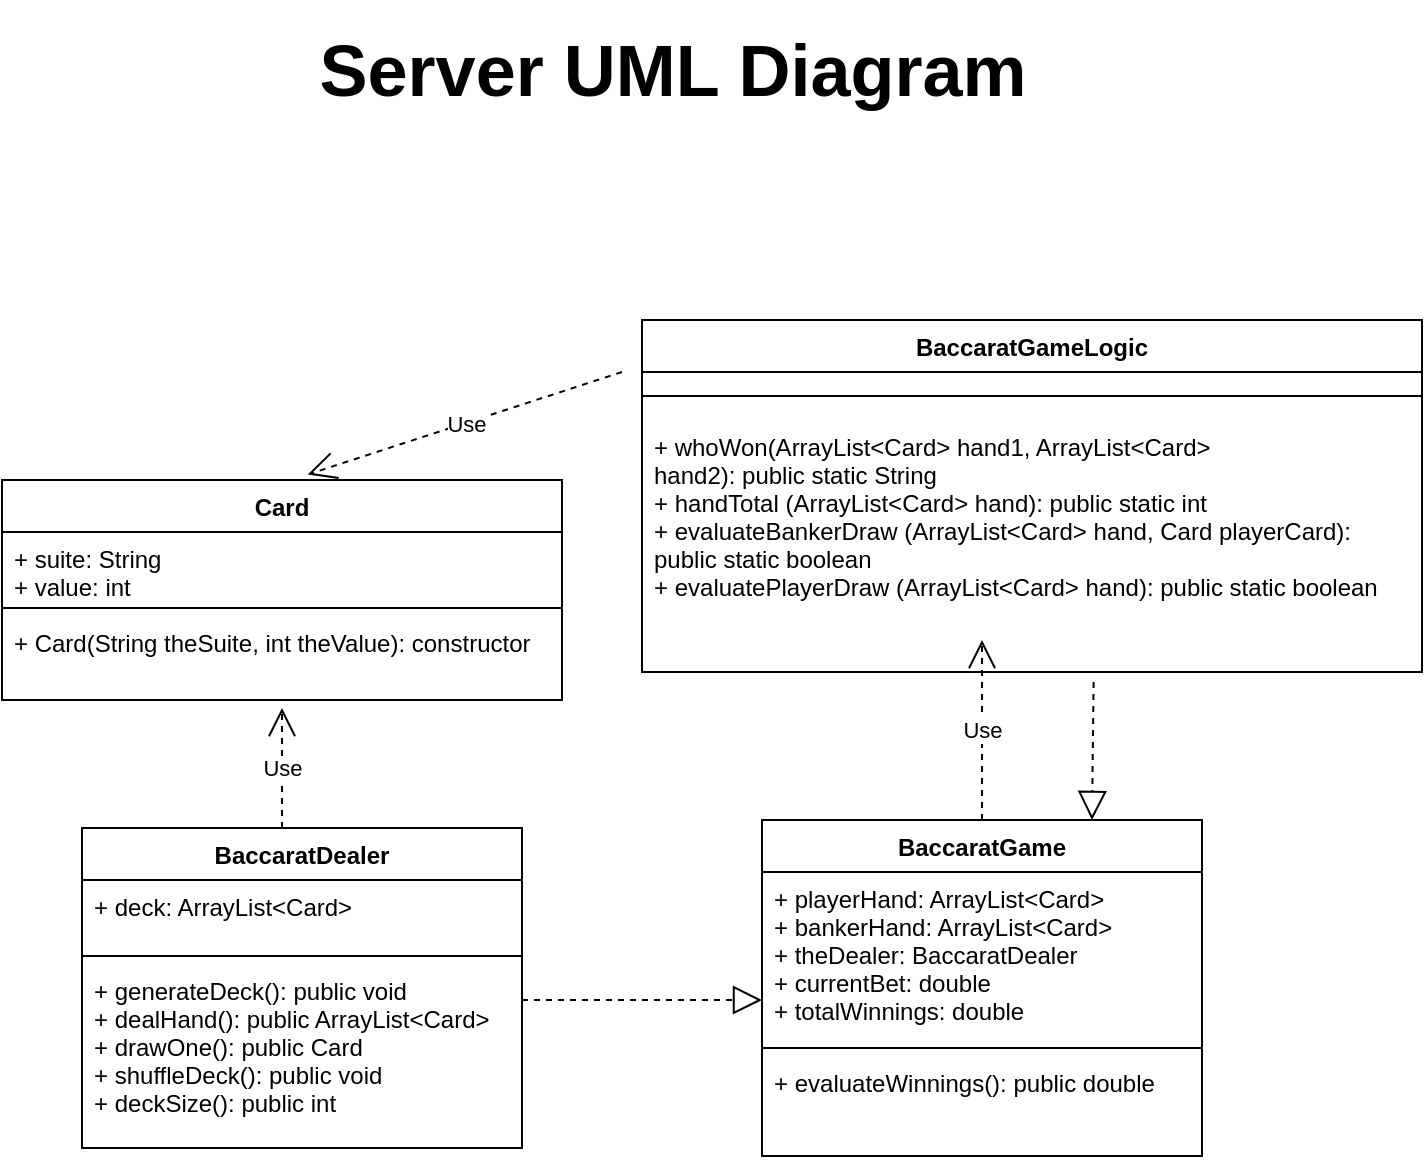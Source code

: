 <mxfile version="15.7.0" type="github" pages="3">
  <diagram id="iCsR_CdoxigqwUeFAkIc" name="Server UML Diagram">
    <mxGraphModel dx="1892" dy="1100" grid="1" gridSize="10" guides="1" tooltips="1" connect="1" arrows="1" fold="1" page="1" pageScale="1" pageWidth="850" pageHeight="1100" math="0" shadow="0">
      <root>
        <mxCell id="0" />
        <mxCell id="1" parent="0" />
        <mxCell id="4a9U-WU0iI5Y7Coj8OM2-5" value="BaccaratGame" style="swimlane;fontStyle=1;align=center;verticalAlign=top;childLayout=stackLayout;horizontal=1;startSize=26;horizontalStack=0;resizeParent=1;resizeParentMax=0;resizeLast=0;collapsible=1;marginBottom=0;" parent="1" vertex="1">
          <mxGeometry x="470" y="520" width="220" height="168" as="geometry" />
        </mxCell>
        <mxCell id="4a9U-WU0iI5Y7Coj8OM2-6" value="+ playerHand: ArrayList&lt;Card&gt;&#xa;+ bankerHand: ArrayList&lt;Card&gt;&#xa;+ theDealer: BaccaratDealer&#xa;+ currentBet: double &#xa;+ totalWinnings: double&#xa;" style="text;strokeColor=none;fillColor=none;align=left;verticalAlign=top;spacingLeft=4;spacingRight=4;overflow=hidden;rotatable=0;points=[[0,0.5],[1,0.5]];portConstraint=eastwest;" parent="4a9U-WU0iI5Y7Coj8OM2-5" vertex="1">
          <mxGeometry y="26" width="220" height="84" as="geometry" />
        </mxCell>
        <mxCell id="4a9U-WU0iI5Y7Coj8OM2-7" value="" style="line;strokeWidth=1;fillColor=none;align=left;verticalAlign=middle;spacingTop=-1;spacingLeft=3;spacingRight=3;rotatable=0;labelPosition=right;points=[];portConstraint=eastwest;" parent="4a9U-WU0iI5Y7Coj8OM2-5" vertex="1">
          <mxGeometry y="110" width="220" height="8" as="geometry" />
        </mxCell>
        <mxCell id="4a9U-WU0iI5Y7Coj8OM2-8" value="+ evaluateWinnings(): public double" style="text;strokeColor=none;fillColor=none;align=left;verticalAlign=top;spacingLeft=4;spacingRight=4;overflow=hidden;rotatable=0;points=[[0,0.5],[1,0.5]];portConstraint=eastwest;" parent="4a9U-WU0iI5Y7Coj8OM2-5" vertex="1">
          <mxGeometry y="118" width="220" height="50" as="geometry" />
        </mxCell>
        <mxCell id="4a9U-WU0iI5Y7Coj8OM2-9" value="BaccaratGameLogic" style="swimlane;fontStyle=1;align=center;verticalAlign=top;childLayout=stackLayout;horizontal=1;startSize=26;horizontalStack=0;resizeParent=1;resizeParentMax=0;resizeLast=0;collapsible=1;marginBottom=0;" parent="1" vertex="1">
          <mxGeometry x="410" y="270" width="390" height="176" as="geometry" />
        </mxCell>
        <mxCell id="4a9U-WU0iI5Y7Coj8OM2-31" value="Use" style="endArrow=open;endSize=12;dashed=1;html=1;rounded=0;entryX=0.546;entryY=-0.025;entryDx=0;entryDy=0;entryPerimeter=0;" parent="4a9U-WU0iI5Y7Coj8OM2-9" target="4a9U-WU0iI5Y7Coj8OM2-17" edge="1">
          <mxGeometry width="160" relative="1" as="geometry">
            <mxPoint x="-10" y="26" as="sourcePoint" />
            <mxPoint x="150" y="26" as="targetPoint" />
          </mxGeometry>
        </mxCell>
        <mxCell id="4a9U-WU0iI5Y7Coj8OM2-11" value="" style="line;strokeWidth=1;fillColor=none;align=left;verticalAlign=middle;spacingTop=-1;spacingLeft=3;spacingRight=3;rotatable=0;labelPosition=right;points=[];portConstraint=eastwest;" parent="4a9U-WU0iI5Y7Coj8OM2-9" vertex="1">
          <mxGeometry y="26" width="390" height="24" as="geometry" />
        </mxCell>
        <mxCell id="4a9U-WU0iI5Y7Coj8OM2-12" value="+ whoWon(ArrayList&lt;Card&gt; hand1, ArrayList&lt;Card&gt;&#xa;hand2): public static String&#xa;+ handTotal (ArrayList&lt;Card&gt; hand): public static int &#xa;+ evaluateBankerDraw (ArrayList&lt;Card&gt; hand, Card playerCard): &#xa;public static boolean &#xa;+ evaluatePlayerDraw (ArrayList&lt;Card&gt; hand): public static boolean" style="text;strokeColor=none;fillColor=none;align=left;verticalAlign=top;spacingLeft=4;spacingRight=4;overflow=hidden;rotatable=0;points=[[0,0.5],[1,0.5]];portConstraint=eastwest;" parent="4a9U-WU0iI5Y7Coj8OM2-9" vertex="1">
          <mxGeometry y="50" width="390" height="126" as="geometry" />
        </mxCell>
        <mxCell id="4a9U-WU0iI5Y7Coj8OM2-13" value="BaccaratDealer" style="swimlane;fontStyle=1;align=center;verticalAlign=top;childLayout=stackLayout;horizontal=1;startSize=26;horizontalStack=0;resizeParent=1;resizeParentMax=0;resizeLast=0;collapsible=1;marginBottom=0;" parent="1" vertex="1">
          <mxGeometry x="130" y="524" width="220" height="160" as="geometry" />
        </mxCell>
        <mxCell id="4a9U-WU0iI5Y7Coj8OM2-29" value="Use" style="endArrow=open;endSize=12;dashed=1;html=1;rounded=0;entryX=0.5;entryY=1.095;entryDx=0;entryDy=0;entryPerimeter=0;" parent="4a9U-WU0iI5Y7Coj8OM2-13" target="4a9U-WU0iI5Y7Coj8OM2-20" edge="1">
          <mxGeometry width="160" relative="1" as="geometry">
            <mxPoint x="100" as="sourcePoint" />
            <mxPoint x="260" as="targetPoint" />
          </mxGeometry>
        </mxCell>
        <mxCell id="4a9U-WU0iI5Y7Coj8OM2-14" value="+ deck: ArrayList&lt;Card&gt;" style="text;strokeColor=none;fillColor=none;align=left;verticalAlign=top;spacingLeft=4;spacingRight=4;overflow=hidden;rotatable=0;points=[[0,0.5],[1,0.5]];portConstraint=eastwest;" parent="4a9U-WU0iI5Y7Coj8OM2-13" vertex="1">
          <mxGeometry y="26" width="220" height="34" as="geometry" />
        </mxCell>
        <mxCell id="4a9U-WU0iI5Y7Coj8OM2-15" value="" style="line;strokeWidth=1;fillColor=none;align=left;verticalAlign=middle;spacingTop=-1;spacingLeft=3;spacingRight=3;rotatable=0;labelPosition=right;points=[];portConstraint=eastwest;" parent="4a9U-WU0iI5Y7Coj8OM2-13" vertex="1">
          <mxGeometry y="60" width="220" height="8" as="geometry" />
        </mxCell>
        <mxCell id="4a9U-WU0iI5Y7Coj8OM2-16" value="+ generateDeck(): public void &#xa;+ dealHand(): public ArrayList&lt;Card&gt;&#xa;+ drawOne(): public Card&#xa;+ shuffleDeck(): public void &#xa;+ deckSize(): public int " style="text;strokeColor=none;fillColor=none;align=left;verticalAlign=top;spacingLeft=4;spacingRight=4;overflow=hidden;rotatable=0;points=[[0,0.5],[1,0.5]];portConstraint=eastwest;" parent="4a9U-WU0iI5Y7Coj8OM2-13" vertex="1">
          <mxGeometry y="68" width="220" height="92" as="geometry" />
        </mxCell>
        <mxCell id="4a9U-WU0iI5Y7Coj8OM2-17" value="Card" style="swimlane;fontStyle=1;align=center;verticalAlign=top;childLayout=stackLayout;horizontal=1;startSize=26;horizontalStack=0;resizeParent=1;resizeParentMax=0;resizeLast=0;collapsible=1;marginBottom=0;" parent="1" vertex="1">
          <mxGeometry x="90" y="350" width="280" height="110" as="geometry" />
        </mxCell>
        <mxCell id="4a9U-WU0iI5Y7Coj8OM2-18" value="+ suite: String &#xa;+ value: int " style="text;strokeColor=none;fillColor=none;align=left;verticalAlign=top;spacingLeft=4;spacingRight=4;overflow=hidden;rotatable=0;points=[[0,0.5],[1,0.5]];portConstraint=eastwest;" parent="4a9U-WU0iI5Y7Coj8OM2-17" vertex="1">
          <mxGeometry y="26" width="280" height="34" as="geometry" />
        </mxCell>
        <mxCell id="4a9U-WU0iI5Y7Coj8OM2-19" value="" style="line;strokeWidth=1;fillColor=none;align=left;verticalAlign=middle;spacingTop=-1;spacingLeft=3;spacingRight=3;rotatable=0;labelPosition=right;points=[];portConstraint=eastwest;" parent="4a9U-WU0iI5Y7Coj8OM2-17" vertex="1">
          <mxGeometry y="60" width="280" height="8" as="geometry" />
        </mxCell>
        <mxCell id="4a9U-WU0iI5Y7Coj8OM2-20" value="+ Card(String theSuite, int theValue): constructor&#xa;" style="text;strokeColor=none;fillColor=none;align=left;verticalAlign=top;spacingLeft=4;spacingRight=4;overflow=hidden;rotatable=0;points=[[0,0.5],[1,0.5]];portConstraint=eastwest;" parent="4a9U-WU0iI5Y7Coj8OM2-17" vertex="1">
          <mxGeometry y="68" width="280" height="42" as="geometry" />
        </mxCell>
        <mxCell id="4a9U-WU0iI5Y7Coj8OM2-21" value="Use" style="endArrow=open;endSize=12;dashed=1;html=1;rounded=0;exitX=0.5;exitY=0;exitDx=0;exitDy=0;" parent="1" source="4a9U-WU0iI5Y7Coj8OM2-5" edge="1">
          <mxGeometry width="160" relative="1" as="geometry">
            <mxPoint x="510" y="500" as="sourcePoint" />
            <mxPoint x="580" y="430" as="targetPoint" />
          </mxGeometry>
        </mxCell>
        <mxCell id="4a9U-WU0iI5Y7Coj8OM2-28" value="" style="endArrow=block;dashed=1;endFill=0;endSize=12;html=1;rounded=0;" parent="1" edge="1">
          <mxGeometry width="160" relative="1" as="geometry">
            <mxPoint x="350" y="610" as="sourcePoint" />
            <mxPoint x="470" y="610" as="targetPoint" />
          </mxGeometry>
        </mxCell>
        <mxCell id="4a9U-WU0iI5Y7Coj8OM2-30" value="" style="endArrow=block;dashed=1;endFill=0;endSize=12;html=1;rounded=0;exitX=0.579;exitY=1.04;exitDx=0;exitDy=0;exitPerimeter=0;entryX=0.75;entryY=0;entryDx=0;entryDy=0;" parent="1" source="4a9U-WU0iI5Y7Coj8OM2-12" target="4a9U-WU0iI5Y7Coj8OM2-5" edge="1">
          <mxGeometry width="160" relative="1" as="geometry">
            <mxPoint x="520" y="510" as="sourcePoint" />
            <mxPoint x="636" y="510" as="targetPoint" />
          </mxGeometry>
        </mxCell>
        <mxCell id="pmx6w-X1Y5QTXCpeYIxl-1" value="&lt;font style=&quot;font-size: 36px&quot;&gt;Server UML Diagram&lt;/font&gt;" style="text;strokeColor=none;fillColor=none;html=1;fontSize=24;fontStyle=1;verticalAlign=middle;align=center;" vertex="1" parent="1">
          <mxGeometry x="315" y="110" width="220" height="70" as="geometry" />
        </mxCell>
      </root>
    </mxGraphModel>
  </diagram>
  <diagram id="OC684Z58dfQ8_XJj_3_0" name="Client UML Diagram">
    <mxGraphModel dx="946" dy="550" grid="1" gridSize="10" guides="1" tooltips="1" connect="1" arrows="1" fold="1" page="1" pageScale="1" pageWidth="850" pageHeight="1100" math="0" shadow="0">
      <root>
        <mxCell id="oPg8867OzfuqyguofIma-0" />
        <mxCell id="oPg8867OzfuqyguofIma-1" parent="oPg8867OzfuqyguofIma-0" />
        <mxCell id="0IyHmp6XAa4bjyS2euzH-0" value="&lt;p style=&quot;margin: 0px ; margin-top: 4px ; text-align: center&quot;&gt;&lt;i&gt;&amp;lt;&amp;lt;Interface&amp;gt;&amp;gt;&lt;/i&gt;&lt;br&gt;&lt;b&gt;Serializable&lt;/b&gt;&lt;/p&gt;&lt;hr size=&quot;1&quot;&gt;&lt;p style=&quot;margin: 0px ; margin-left: 4px&quot;&gt;&lt;br&gt;&lt;/p&gt;&lt;hr size=&quot;1&quot;&gt;&lt;p style=&quot;margin: 0px ; margin-left: 4px&quot;&gt;&lt;br&gt;&lt;/p&gt;" style="verticalAlign=top;align=left;overflow=fill;fontSize=12;fontFamily=Helvetica;html=1;" vertex="1" parent="oPg8867OzfuqyguofIma-1">
          <mxGeometry x="480" y="760" width="190" height="60" as="geometry" />
        </mxCell>
        <mxCell id="0IyHmp6XAa4bjyS2euzH-3" value="" style="endArrow=block;dashed=1;endFill=0;endSize=12;html=1;rounded=0;" edge="1" parent="oPg8867OzfuqyguofIma-1">
          <mxGeometry width="160" relative="1" as="geometry">
            <mxPoint x="360" y="789.5" as="sourcePoint" />
            <mxPoint x="480" y="790" as="targetPoint" />
          </mxGeometry>
        </mxCell>
        <mxCell id="IvxxioDr8btIqRhFtRrR-0" value="BaccaratInfo" style="swimlane;fontStyle=1;align=center;verticalAlign=top;childLayout=stackLayout;horizontal=1;startSize=26;horizontalStack=0;resizeParent=1;resizeParentMax=0;resizeLast=0;collapsible=1;marginBottom=0;" vertex="1" parent="oPg8867OzfuqyguofIma-1">
          <mxGeometry x="140" y="745" width="220" height="90" as="geometry" />
        </mxCell>
        <mxCell id="IvxxioDr8btIqRhFtRrR-3" value="" style="line;strokeWidth=1;fillColor=none;align=left;verticalAlign=middle;spacingTop=-1;spacingLeft=3;spacingRight=3;rotatable=0;labelPosition=right;points=[];portConstraint=eastwest;" vertex="1" parent="IvxxioDr8btIqRhFtRrR-0">
          <mxGeometry y="26" width="220" height="24" as="geometry" />
        </mxCell>
        <mxCell id="IvxxioDr8btIqRhFtRrR-4" value="+ setBetOn: public string  " style="text;strokeColor=none;fillColor=none;align=left;verticalAlign=top;spacingLeft=4;spacingRight=4;overflow=hidden;rotatable=0;points=[[0,0.5],[1,0.5]];portConstraint=eastwest;" vertex="1" parent="IvxxioDr8btIqRhFtRrR-0">
          <mxGeometry y="50" width="220" height="40" as="geometry" />
        </mxCell>
        <mxCell id="wtnxFb0Ht04isCcu3gVi-0" value="&lt;font style=&quot;font-size: 36px&quot;&gt;Client UML Diagram&lt;/font&gt;" style="text;strokeColor=none;fillColor=none;html=1;fontSize=24;fontStyle=1;verticalAlign=middle;align=center;" vertex="1" parent="oPg8867OzfuqyguofIma-1">
          <mxGeometry x="315" y="490" width="220" height="70" as="geometry" />
        </mxCell>
      </root>
    </mxGraphModel>
  </diagram>
  <diagram id="CT1m77pq0zXfNrRqhKED" name="Client Wireframe">
    <mxGraphModel dx="1577" dy="917" grid="1" gridSize="10" guides="1" tooltips="1" connect="1" arrows="1" fold="1" page="1" pageScale="1" pageWidth="850" pageHeight="1100" math="0" shadow="0">
      <root>
        <mxCell id="RWVcYVp_fBFJSYoEF-UK-0" />
        <mxCell id="RWVcYVp_fBFJSYoEF-UK-1" parent="RWVcYVp_fBFJSYoEF-UK-0" />
        <mxCell id="9T0DZEzoygLwlel3mVKB-0" value="Intro Scene" style="swimlane;" parent="RWVcYVp_fBFJSYoEF-UK-1" vertex="1">
          <mxGeometry x="200" y="620" width="520" height="690" as="geometry" />
        </mxCell>
        <mxCell id="9T0DZEzoygLwlel3mVKB-6" value="&lt;font style=&quot;font-size: 25px&quot;&gt;&lt;b&gt;Welcome to Baccarat!&lt;/b&gt;&lt;/font&gt;" style="rounded=1;whiteSpace=wrap;html=1;" parent="9T0DZEzoygLwlel3mVKB-0" vertex="1">
          <mxGeometry x="70" y="130" width="390" height="100" as="geometry" />
        </mxCell>
        <mxCell id="Acb2LCIVxRlWv7irZKGu-1" value="" style="rounded=0;whiteSpace=wrap;html=1;" vertex="1" parent="9T0DZEzoygLwlel3mVKB-0">
          <mxGeometry x="160" y="280" width="210" height="40" as="geometry" />
        </mxCell>
        <mxCell id="Acb2LCIVxRlWv7irZKGu-2" value="enter port number here&amp;nbsp;" style="text;html=1;strokeColor=none;fillColor=none;align=center;verticalAlign=middle;whiteSpace=wrap;rounded=0;" vertex="1" parent="9T0DZEzoygLwlel3mVKB-0">
          <mxGeometry x="185" y="285" width="160" height="30" as="geometry" />
        </mxCell>
        <mxCell id="Acb2LCIVxRlWv7irZKGu-5" value="" style="rounded=0;whiteSpace=wrap;html=1;" vertex="1" parent="9T0DZEzoygLwlel3mVKB-0">
          <mxGeometry x="160" y="330" width="210" height="40" as="geometry" />
        </mxCell>
        <mxCell id="Acb2LCIVxRlWv7irZKGu-6" value="enter IP address here&amp;nbsp;" style="text;html=1;strokeColor=none;fillColor=none;align=center;verticalAlign=middle;whiteSpace=wrap;rounded=0;" vertex="1" parent="9T0DZEzoygLwlel3mVKB-0">
          <mxGeometry x="180" y="335" width="160" height="30" as="geometry" />
        </mxCell>
        <mxCell id="Acb2LCIVxRlWv7irZKGu-7" value="" style="rounded=1;whiteSpace=wrap;html=1;fillColor=#FFF4C3;" vertex="1" parent="9T0DZEzoygLwlel3mVKB-0">
          <mxGeometry x="160" y="400" width="210" height="40" as="geometry" />
        </mxCell>
        <mxCell id="Acb2LCIVxRlWv7irZKGu-0" value="Connect to Server" style="text;html=1;strokeColor=none;fillColor=none;align=center;verticalAlign=middle;whiteSpace=wrap;rounded=0;" vertex="1" parent="9T0DZEzoygLwlel3mVKB-0">
          <mxGeometry x="205" y="405" width="120" height="30" as="geometry" />
        </mxCell>
        <mxCell id="1uVGcpjj7upnIgS1fv5H-1" value="on click, connect to server + move to game play screen&lt;br&gt;" style="text;html=1;strokeColor=none;fillColor=none;align=center;verticalAlign=middle;whiteSpace=wrap;rounded=0;" vertex="1" parent="9T0DZEzoygLwlel3mVKB-0">
          <mxGeometry x="390" y="435" width="100" height="30" as="geometry" />
        </mxCell>
        <mxCell id="v5XmzHUVLappD_w8zOyM-1" value="set prompt text for text boxes&amp;nbsp;" style="text;html=1;strokeColor=none;fillColor=none;align=center;verticalAlign=middle;whiteSpace=wrap;rounded=0;" vertex="1" parent="9T0DZEzoygLwlel3mVKB-0">
          <mxGeometry x="380" y="315" width="100" height="30" as="geometry" />
        </mxCell>
        <mxCell id="v5XmzHUVLappD_w8zOyM-2" value="" style="endArrow=classic;html=1;rounded=0;entryX=0.2;entryY=0.833;entryDx=0;entryDy=0;entryPerimeter=0;" edge="1" parent="9T0DZEzoygLwlel3mVKB-0" source="Acb2LCIVxRlWv7irZKGu-5" target="v5XmzHUVLappD_w8zOyM-1">
          <mxGeometry width="50" height="50" relative="1" as="geometry">
            <mxPoint x="350" y="420" as="sourcePoint" />
            <mxPoint x="400" y="350" as="targetPoint" />
          </mxGeometry>
        </mxCell>
        <mxCell id="9T0DZEzoygLwlel3mVKB-1" value="Game Scene" style="swimlane;" parent="RWVcYVp_fBFJSYoEF-UK-1" vertex="1">
          <mxGeometry x="1090" y="620" width="690" height="700" as="geometry" />
        </mxCell>
        <mxCell id="Acb2LCIVxRlWv7irZKGu-29" value="" style="rounded=1;whiteSpace=wrap;html=1;fillColor=#FFF4C3;" vertex="1" parent="9T0DZEzoygLwlel3mVKB-1">
          <mxGeometry x="487" y="608" width="80" height="40" as="geometry" />
        </mxCell>
        <mxCell id="Acb2LCIVxRlWv7irZKGu-12" value="" style="shape=process;whiteSpace=wrap;html=1;backgroundOutline=1;fillColor=#97D077;" vertex="1" parent="9T0DZEzoygLwlel3mVKB-1">
          <mxGeometry x="75" y="145" width="540" height="160" as="geometry" />
        </mxCell>
        <mxCell id="Acb2LCIVxRlWv7irZKGu-15" value="" style="verticalLabelPosition=bottom;verticalAlign=top;html=1;shape=mxgraph.basic.rect;fillColor2=none;strokeWidth=1;size=20;indent=5;fillColor=#FFFFFF;rotation=90;" vertex="1" parent="9T0DZEzoygLwlel3mVKB-1">
          <mxGeometry x="160" y="185" width="120" height="80" as="geometry" />
        </mxCell>
        <mxCell id="Acb2LCIVxRlWv7irZKGu-16" value="" style="shape=process;whiteSpace=wrap;html=1;backgroundOutline=1;fillColor=#97D077;" vertex="1" parent="9T0DZEzoygLwlel3mVKB-1">
          <mxGeometry x="75" y="365" width="540" height="160" as="geometry" />
        </mxCell>
        <mxCell id="Acb2LCIVxRlWv7irZKGu-17" value="" style="verticalLabelPosition=bottom;verticalAlign=top;html=1;shape=mxgraph.basic.rect;fillColor2=none;strokeWidth=1;size=20;indent=5;fillColor=#FFFFFF;rotation=90;" vertex="1" parent="9T0DZEzoygLwlel3mVKB-1">
          <mxGeometry x="260" y="185" width="120" height="80" as="geometry" />
        </mxCell>
        <mxCell id="Acb2LCIVxRlWv7irZKGu-18" value="" style="verticalLabelPosition=bottom;verticalAlign=top;html=1;shape=mxgraph.basic.rect;fillColor2=none;strokeWidth=1;size=20;indent=5;fillColor=#FFFFFF;rotation=90;" vertex="1" parent="9T0DZEzoygLwlel3mVKB-1">
          <mxGeometry x="160" y="405" width="120" height="80" as="geometry" />
        </mxCell>
        <mxCell id="Acb2LCIVxRlWv7irZKGu-19" value="" style="verticalLabelPosition=bottom;verticalAlign=top;html=1;shape=mxgraph.basic.rect;fillColor2=none;strokeWidth=1;size=20;indent=5;fillColor=#FFFFFF;rotation=90;" vertex="1" parent="9T0DZEzoygLwlel3mVKB-1">
          <mxGeometry x="260" y="405" width="120" height="80" as="geometry" />
        </mxCell>
        <mxCell id="Acb2LCIVxRlWv7irZKGu-20" value="" style="verticalLabelPosition=bottom;verticalAlign=top;html=1;shape=mxgraph.basic.rect;fillColor2=none;strokeWidth=1;size=20;indent=5;fillColor=#FFFFFF;rotation=90;" vertex="1" parent="9T0DZEzoygLwlel3mVKB-1">
          <mxGeometry x="360" y="185" width="120" height="80" as="geometry" />
        </mxCell>
        <mxCell id="Acb2LCIVxRlWv7irZKGu-21" value="Player" style="text;strokeColor=none;fillColor=none;html=1;fontSize=24;fontStyle=1;verticalAlign=middle;align=center;" vertex="1" parent="9T0DZEzoygLwlel3mVKB-1">
          <mxGeometry x="75" y="95" width="100" height="40" as="geometry" />
        </mxCell>
        <mxCell id="Acb2LCIVxRlWv7irZKGu-22" value="Banker&amp;nbsp;" style="text;strokeColor=none;fillColor=none;html=1;fontSize=24;fontStyle=1;verticalAlign=middle;align=center;" vertex="1" parent="9T0DZEzoygLwlel3mVKB-1">
          <mxGeometry x="70" y="315" width="100" height="40" as="geometry" />
        </mxCell>
        <mxCell id="Acb2LCIVxRlWv7irZKGu-25" value="" style="line;strokeWidth=2;html=1;fillColor=#FFFFFF;" vertex="1" parent="9T0DZEzoygLwlel3mVKB-1">
          <mxGeometry y="560" width="690" height="10" as="geometry" />
        </mxCell>
        <mxCell id="Acb2LCIVxRlWv7irZKGu-28" value="Start&amp;nbsp;" style="text;html=1;strokeColor=none;fillColor=none;align=center;verticalAlign=middle;whiteSpace=wrap;rounded=0;" vertex="1" parent="9T0DZEzoygLwlel3mVKB-1">
          <mxGeometry x="497" y="613" width="60" height="30" as="geometry" />
        </mxCell>
        <mxCell id="Acb2LCIVxRlWv7irZKGu-30" value="" style="rounded=0;whiteSpace=wrap;html=1;fillColor=#FFFFFF;" vertex="1" parent="9T0DZEzoygLwlel3mVKB-1">
          <mxGeometry x="245" y="588" width="200" height="30" as="geometry" />
        </mxCell>
        <mxCell id="Acb2LCIVxRlWv7irZKGu-32" value="dropdown menu with bidding on &quot;Player&quot;, &quot;Banker&quot; or &quot;Draw&quot;" style="html=1;whiteSpace=wrap;container=1;recursiveResize=0;collapsible=0;fillColor=#FFFFFF;" vertex="1" parent="9T0DZEzoygLwlel3mVKB-1">
          <mxGeometry x="245" y="628" width="200" height="40" as="geometry" />
        </mxCell>
        <mxCell id="Acb2LCIVxRlWv7irZKGu-33" value="" style="triangle;html=1;whiteSpace=wrap;fillColor=#FFFFFF;" vertex="1" parent="Acb2LCIVxRlWv7irZKGu-32">
          <mxGeometry x="10" y="5" width="20" height="30" as="geometry" />
        </mxCell>
        <mxCell id="Acb2LCIVxRlWv7irZKGu-34" value="enter bit amount here&amp;nbsp;" style="text;html=1;strokeColor=none;fillColor=none;align=center;verticalAlign=middle;whiteSpace=wrap;rounded=0;" vertex="1" parent="9T0DZEzoygLwlel3mVKB-1">
          <mxGeometry x="245" y="588" width="200" height="30" as="geometry" />
        </mxCell>
        <mxCell id="Acb2LCIVxRlWv7irZKGu-35" value="Results" style="swimlane;fillColor=#FFFFFF;" vertex="1" parent="9T0DZEzoygLwlel3mVKB-1">
          <mxGeometry x="380" y="50" width="235" height="70" as="geometry" />
        </mxCell>
        <mxCell id="v5XmzHUVLappD_w8zOyM-4" value="*list view of all game results, every result will be it&#39;s own entry&amp;nbsp;" style="text;html=1;strokeColor=none;fillColor=none;align=center;verticalAlign=middle;whiteSpace=wrap;rounded=0;" vertex="1" parent="Acb2LCIVxRlWv7irZKGu-35">
          <mxGeometry x="15" y="30" width="205" height="30" as="geometry" />
        </mxCell>
        <mxCell id="Acb2LCIVxRlWv7irZKGu-36" value="" style="rounded=1;whiteSpace=wrap;html=1;fillColor=#FFF4C3;" vertex="1" parent="9T0DZEzoygLwlel3mVKB-1">
          <mxGeometry x="580" y="608" width="80" height="40" as="geometry" />
        </mxCell>
        <mxCell id="Acb2LCIVxRlWv7irZKGu-37" value="Exit" style="text;html=1;strokeColor=none;fillColor=none;align=center;verticalAlign=middle;whiteSpace=wrap;rounded=0;" vertex="1" parent="9T0DZEzoygLwlel3mVKB-1">
          <mxGeometry x="590" y="613" width="60" height="30" as="geometry" />
        </mxCell>
        <mxCell id="Acb2LCIVxRlWv7irZKGu-38" value="current user winnings displayed here&amp;nbsp;" style="text;html=1;strokeColor=none;fillColor=none;align=center;verticalAlign=middle;whiteSpace=wrap;rounded=0;" vertex="1" parent="9T0DZEzoygLwlel3mVKB-1">
          <mxGeometry x="60" y="613" width="120" height="30" as="geometry" />
        </mxCell>
        <mxCell id="v5XmzHUVLappD_w8zOyM-3" value="display cards&lt;br&gt;here&amp;nbsp;" style="text;html=1;strokeColor=none;fillColor=none;align=center;verticalAlign=middle;whiteSpace=wrap;rounded=0;" vertex="1" parent="9T0DZEzoygLwlel3mVKB-1">
          <mxGeometry x="205" y="430" width="30" height="30" as="geometry" />
        </mxCell>
        <mxCell id="Acb2LCIVxRlWv7irZKGu-39" value="" style="endArrow=classic;html=1;rounded=0;" edge="1" parent="RWVcYVp_fBFJSYoEF-UK-1">
          <mxGeometry width="50" height="50" relative="1" as="geometry">
            <mxPoint x="1630" y="1270" as="sourcePoint" />
            <mxPoint x="1670" y="1330" as="targetPoint" />
          </mxGeometry>
        </mxCell>
        <mxCell id="Acb2LCIVxRlWv7irZKGu-40" value="once start button is clicked, program will send bet info to server + display cards for banker &amp;amp; player&amp;nbsp;&amp;nbsp;" style="text;html=1;strokeColor=none;fillColor=none;align=center;verticalAlign=middle;whiteSpace=wrap;rounded=0;" vertex="1" parent="RWVcYVp_fBFJSYoEF-UK-1">
          <mxGeometry x="1670" y="1340" width="150" height="30" as="geometry" />
        </mxCell>
        <mxCell id="1uVGcpjj7upnIgS1fv5H-0" value="" style="endArrow=classic;html=1;rounded=0;" edge="1" parent="RWVcYVp_fBFJSYoEF-UK-1" source="Acb2LCIVxRlWv7irZKGu-7">
          <mxGeometry width="50" height="50" relative="1" as="geometry">
            <mxPoint x="980" y="1050" as="sourcePoint" />
            <mxPoint x="1070" y="1000" as="targetPoint" />
          </mxGeometry>
        </mxCell>
        <mxCell id="jQoIU7FrBRAhWt8SivFe-0" value="&lt;font style=&quot;font-size: 36px&quot;&gt;Client GUI Wireframe&lt;/font&gt;" style="text;strokeColor=none;fillColor=none;html=1;fontSize=24;fontStyle=1;verticalAlign=middle;align=center;" vertex="1" parent="RWVcYVp_fBFJSYoEF-UK-1">
          <mxGeometry x="810" y="380" width="220" height="70" as="geometry" />
        </mxCell>
      </root>
    </mxGraphModel>
  </diagram>
</mxfile>

